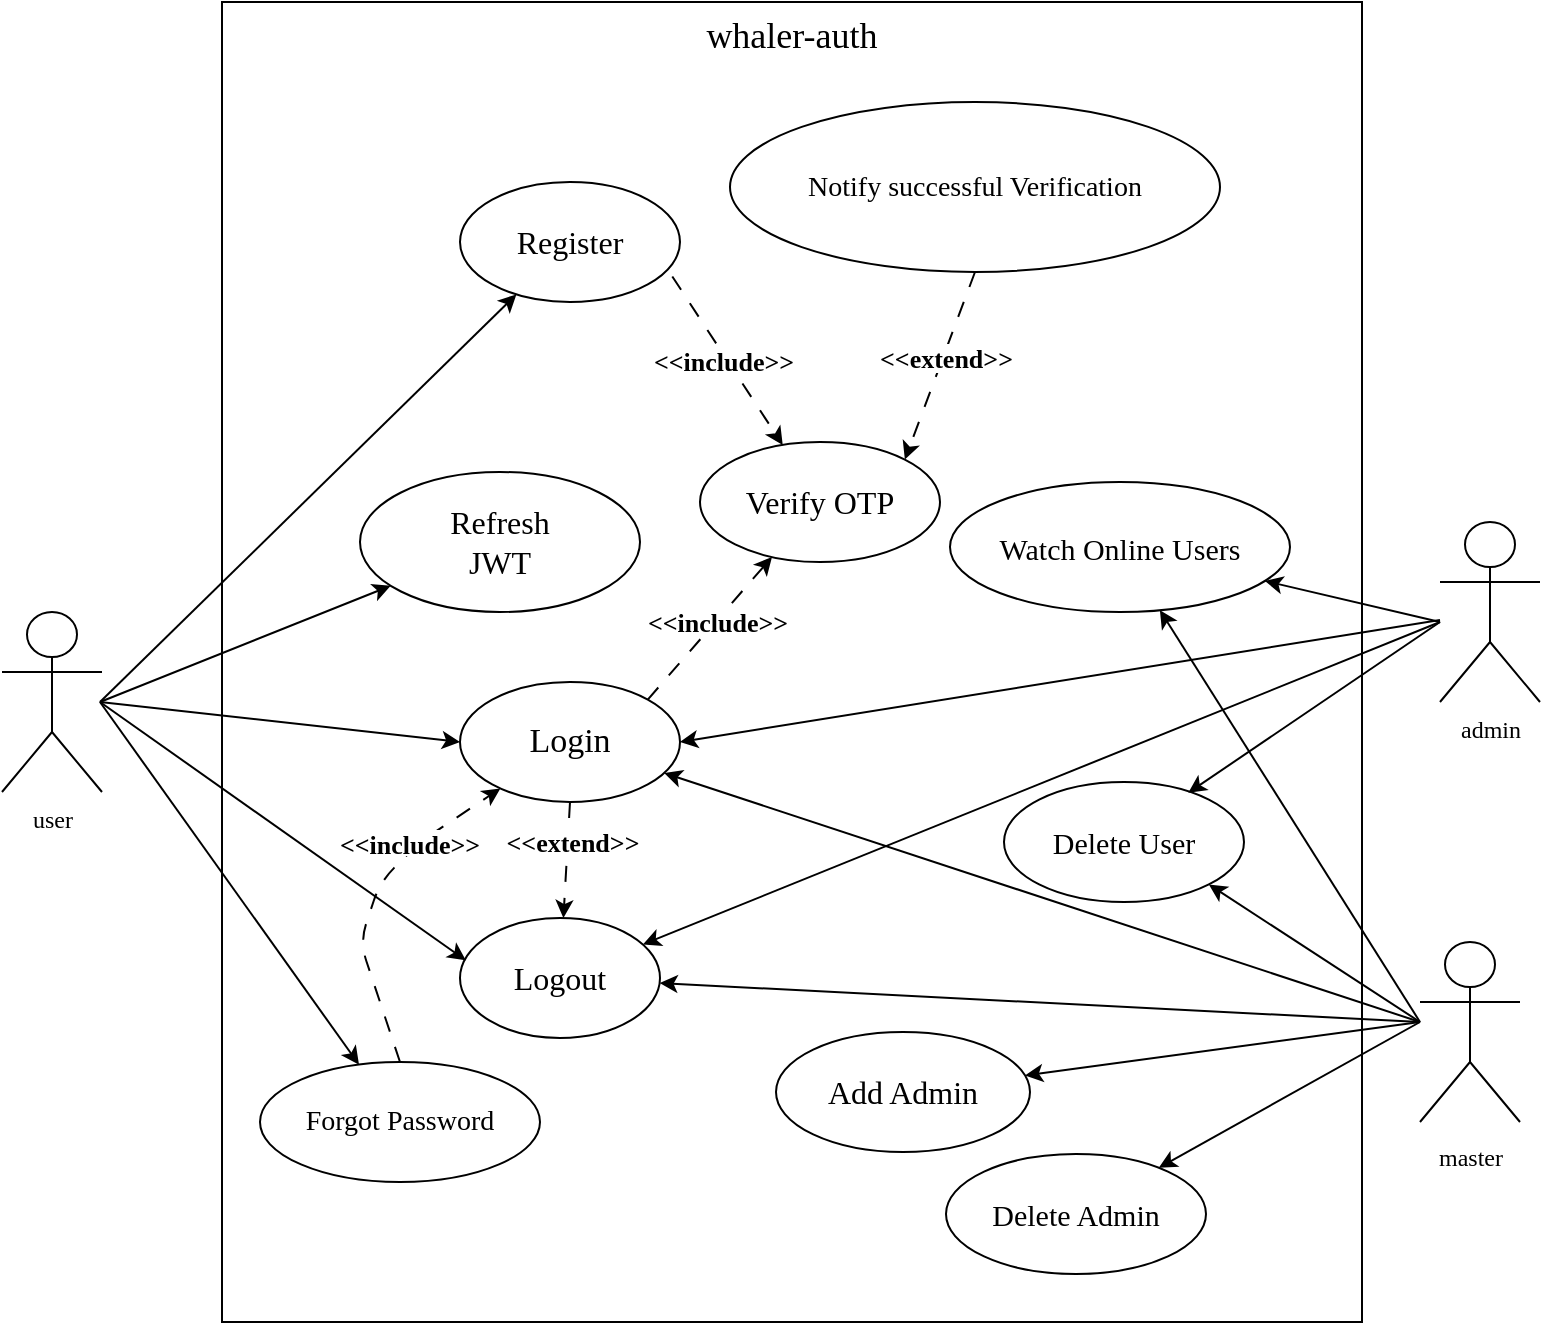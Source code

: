 <mxfile>
    <diagram id="z__zmrcmEBkHby5Mq3uI" name="Page-1">
        <mxGraphModel dx="914" dy="995" grid="1" gridSize="10" guides="1" tooltips="1" connect="1" arrows="1" fold="1" page="1" pageScale="1" pageWidth="850" pageHeight="1100" math="0" shadow="0">
            <root>
                <mxCell id="0"/>
                <mxCell id="1" parent="0"/>
                <mxCell id="28" value="&lt;div style=&quot;&quot;&gt;&lt;span style=&quot;background-color: initial;&quot;&gt;&lt;font style=&quot;font-size: 18px;&quot;&gt;whaler-auth&lt;/font&gt;&lt;/span&gt;&lt;/div&gt;" style="whiteSpace=wrap;html=1;verticalAlign=top;align=center;labelBorderColor=none;fontFamily=Times New Roman;fontSize=18;fontStyle=0" parent="1" vertex="1">
                    <mxGeometry x="141" y="200" width="570" height="660" as="geometry"/>
                </mxCell>
                <mxCell id="25" value="user" style="shape=umlActor;verticalLabelPosition=bottom;verticalAlign=top;html=1;outlineConnect=0;fontFamily=Comic Sans MS;" parent="1" vertex="1">
                    <mxGeometry x="31" y="505" width="50" height="90" as="geometry"/>
                </mxCell>
                <mxCell id="37" value="admin" style="shape=umlActor;verticalLabelPosition=bottom;verticalAlign=top;html=1;outlineConnect=0;fontFamily=Comic Sans MS;" parent="1" vertex="1">
                    <mxGeometry x="750" y="460" width="50" height="90" as="geometry"/>
                </mxCell>
                <mxCell id="42" value="&lt;font style=&quot;font-size: 16px;&quot;&gt;Register&lt;/font&gt;" style="ellipse;whiteSpace=wrap;html=1;fontFamily=Comic Sans MS;fontSize=16;" parent="1" vertex="1">
                    <mxGeometry x="260" y="290" width="110" height="60" as="geometry"/>
                </mxCell>
                <mxCell id="53" value="" style="endArrow=classic;html=1;labelBorderColor=none;fontFamily=Comic Sans MS;fontSize=18;" parent="1" target="42" edge="1">
                    <mxGeometry width="50" height="50" relative="1" as="geometry">
                        <mxPoint x="80" y="550" as="sourcePoint"/>
                        <mxPoint x="470" y="480" as="targetPoint"/>
                    </mxGeometry>
                </mxCell>
                <mxCell id="54" value="" style="endArrow=classic;html=1;labelBorderColor=none;fontFamily=Comic Sans MS;fontSize=18;entryX=0;entryY=0.5;entryDx=0;entryDy=0;" parent="1" target="56" edge="1">
                    <mxGeometry width="50" height="50" relative="1" as="geometry">
                        <mxPoint x="80" y="550" as="sourcePoint"/>
                        <mxPoint x="80" y="700" as="targetPoint"/>
                    </mxGeometry>
                </mxCell>
                <mxCell id="56" value="Login" style="ellipse;whiteSpace=wrap;html=1;labelBorderColor=none;fontFamily=Comic Sans MS;fontSize=17;" parent="1" vertex="1">
                    <mxGeometry x="260" y="540" width="110" height="60" as="geometry"/>
                </mxCell>
                <mxCell id="61" value="" style="endArrow=classic;html=1;labelBorderColor=none;fontFamily=Comic Sans MS;fontSize=18;targetPerimeterSpacing=0;entryX=1;entryY=0.5;entryDx=0;entryDy=0;" parent="1" source="37" target="56" edge="1">
                    <mxGeometry width="50" height="50" relative="1" as="geometry">
                        <mxPoint x="750" y="550" as="sourcePoint"/>
                        <mxPoint x="470" y="480" as="targetPoint"/>
                    </mxGeometry>
                </mxCell>
                <mxCell id="67" value="Logout" style="ellipse;whiteSpace=wrap;html=1;labelBorderColor=none;fontFamily=Comic Sans MS;fontSize=16;" parent="1" vertex="1">
                    <mxGeometry x="260" y="658" width="100" height="60" as="geometry"/>
                </mxCell>
                <mxCell id="74" value="" style="endArrow=classic;html=1;labelBorderColor=none;fontFamily=Comic Sans MS;fontSize=18;targetPerimeterSpacing=0;entryX=0.029;entryY=0.353;entryDx=0;entryDy=0;entryPerimeter=0;" parent="1" target="67" edge="1">
                    <mxGeometry width="50" height="50" relative="1" as="geometry">
                        <mxPoint x="80" y="550" as="sourcePoint"/>
                        <mxPoint x="470" y="490" as="targetPoint"/>
                    </mxGeometry>
                </mxCell>
                <mxCell id="75" value="" style="endArrow=classic;html=1;" parent="1" target="67" edge="1">
                    <mxGeometry width="50" height="50" relative="1" as="geometry">
                        <mxPoint x="750" y="510" as="sourcePoint"/>
                        <mxPoint x="420" y="420" as="targetPoint"/>
                    </mxGeometry>
                </mxCell>
                <mxCell id="76" value="&lt;font face=&quot;Comic Sans MS&quot; style=&quot;font-size: 16px;&quot;&gt;Verify OTP&lt;br style=&quot;font-size: 16px;&quot;&gt;&lt;/font&gt;" style="ellipse;whiteSpace=wrap;html=1;fontSize=16;" parent="1" vertex="1">
                    <mxGeometry x="380" y="420" width="120" height="60" as="geometry"/>
                </mxCell>
                <mxCell id="83" value="" style="endArrow=classic;html=1;dashed=1;dashPattern=8 8;fontFamily=Comic Sans MS;fontSize=18;exitX=0.965;exitY=0.787;exitDx=0;exitDy=0;exitPerimeter=0;" parent="1" source="42" target="76" edge="1">
                    <mxGeometry relative="1" as="geometry">
                        <mxPoint x="300" y="440" as="sourcePoint"/>
                        <mxPoint x="400" y="440" as="targetPoint"/>
                    </mxGeometry>
                </mxCell>
                <mxCell id="85" value="" style="endArrow=classic;html=1;dashed=1;dashPattern=8 8;fontFamily=Comic Sans MS;fontSize=18;exitX=1;exitY=0;exitDx=0;exitDy=0;" parent="1" source="56" target="76" edge="1">
                    <mxGeometry relative="1" as="geometry">
                        <mxPoint x="300" y="440" as="sourcePoint"/>
                        <mxPoint x="400" y="440" as="targetPoint"/>
                    </mxGeometry>
                </mxCell>
                <mxCell id="93" value="&lt;&lt;include&gt;&gt;" style="text;align=center;fontStyle=1;verticalAlign=middle;spacingLeft=3;spacingRight=3;strokeColor=none;rotatable=0;points=[[0,0.5],[1,0.5]];portConstraint=eastwest;labelBackgroundColor=default;labelBorderColor=none;fontFamily=Comic Sans MS;fontSize=13;fontColor=default;" parent="1" vertex="1">
                    <mxGeometry x="387" y="374" width="10" height="10" as="geometry"/>
                </mxCell>
                <mxCell id="96" value="&lt;&lt;include&gt;&gt;" style="text;align=center;fontStyle=1;verticalAlign=middle;spacingLeft=3;spacingRight=3;strokeColor=none;rotatable=0;points=[[0,0.5],[1,0.5]];portConstraint=eastwest;labelBackgroundColor=default;labelBorderColor=none;fontFamily=Comic Sans MS;fontSize=13;fontColor=default;" parent="1" vertex="1">
                    <mxGeometry x="384" y="509" width="10" as="geometry"/>
                </mxCell>
                <mxCell id="98" value="&lt;font style=&quot;font-size: 14px;&quot;&gt;Notify successful Verification&lt;br style=&quot;font-size: 14px;&quot;&gt;&lt;/font&gt;" style="ellipse;whiteSpace=wrap;html=1;labelBackgroundColor=default;labelBorderColor=none;fontFamily=Comic Sans MS;fontSize=14;fontColor=default;" parent="1" vertex="1">
                    <mxGeometry x="395" y="250" width="245" height="85" as="geometry"/>
                </mxCell>
                <mxCell id="99" value="" style="endArrow=classic;html=1;dashed=1;dashPattern=8 8;fontFamily=Comic Sans MS;fontSize=18;fontColor=default;entryX=1;entryY=0;entryDx=0;entryDy=0;exitX=0.5;exitY=1;exitDx=0;exitDy=0;" parent="1" source="98" target="76" edge="1">
                    <mxGeometry width="50" height="50" relative="1" as="geometry">
                        <mxPoint x="440" y="520" as="sourcePoint"/>
                        <mxPoint x="490" y="470" as="targetPoint"/>
                    </mxGeometry>
                </mxCell>
                <mxCell id="103" value="&lt;&lt;extend&gt;&gt;" style="text;align=center;fontStyle=1;verticalAlign=middle;spacingLeft=3;spacingRight=3;strokeColor=none;rotatable=0;points=[[0,0.5],[1,0.5]];portConstraint=eastwest;labelBackgroundColor=default;labelBorderColor=none;fontFamily=Comic Sans MS;fontSize=13;fontColor=default;" parent="1" vertex="1">
                    <mxGeometry x="503" y="377" as="geometry"/>
                </mxCell>
                <mxCell id="106" value="Refresh&lt;br&gt;JWT" style="ellipse;whiteSpace=wrap;html=1;labelBackgroundColor=default;labelBorderColor=none;fontFamily=Comic Sans MS;fontSize=16;fontColor=default;" parent="1" vertex="1">
                    <mxGeometry x="210" y="435" width="140" height="70" as="geometry"/>
                </mxCell>
                <mxCell id="107" value="" style="endArrow=classic;html=1;fontFamily=Comic Sans MS;fontSize=16;fontColor=default;" parent="1" target="106" edge="1">
                    <mxGeometry width="50" height="50" relative="1" as="geometry">
                        <mxPoint x="80" y="550" as="sourcePoint"/>
                        <mxPoint x="490" y="480" as="targetPoint"/>
                    </mxGeometry>
                </mxCell>
                <mxCell id="108" value="Add Admin" style="ellipse;whiteSpace=wrap;html=1;labelBackgroundColor=default;labelBorderColor=none;fontFamily=Comic Sans MS;fontSize=16;fontColor=default;" parent="1" vertex="1">
                    <mxGeometry x="418" y="715" width="127" height="60" as="geometry"/>
                </mxCell>
                <mxCell id="110" value="&lt;font style=&quot;font-size: 12px;&quot;&gt;master&lt;/font&gt;" style="shape=umlActor;verticalLabelPosition=bottom;verticalAlign=top;html=1;labelBackgroundColor=none;labelBorderColor=none;fontFamily=Comic Sans MS;fontSize=16;fontColor=default;" parent="1" vertex="1">
                    <mxGeometry x="740" y="670" width="50" height="90" as="geometry"/>
                </mxCell>
                <mxCell id="116" value="" style="endArrow=classic;html=1;fontFamily=Comic Sans MS;fontSize=12;fontColor=default;" parent="1" target="56" edge="1">
                    <mxGeometry width="50" height="50" relative="1" as="geometry">
                        <mxPoint x="740" y="710" as="sourcePoint"/>
                        <mxPoint x="470" y="480" as="targetPoint"/>
                    </mxGeometry>
                </mxCell>
                <mxCell id="117" value="" style="endArrow=classic;html=1;fontFamily=Comic Sans MS;fontSize=12;fontColor=default;" parent="1" target="67" edge="1">
                    <mxGeometry width="50" height="50" relative="1" as="geometry">
                        <mxPoint x="740" y="710" as="sourcePoint"/>
                        <mxPoint x="470" y="480" as="targetPoint"/>
                    </mxGeometry>
                </mxCell>
                <mxCell id="118" value="" style="endArrow=classic;html=1;fontFamily=Comic Sans MS;fontSize=12;fontColor=default;" parent="1" target="108" edge="1">
                    <mxGeometry width="50" height="50" relative="1" as="geometry">
                        <mxPoint x="740" y="710" as="sourcePoint"/>
                        <mxPoint x="470" y="480" as="targetPoint"/>
                    </mxGeometry>
                </mxCell>
                <mxCell id="119" value="&lt;font style=&quot;font-size: 15px;&quot;&gt;Delete Admin&lt;/font&gt;" style="ellipse;whiteSpace=wrap;html=1;labelBackgroundColor=default;labelBorderColor=none;fontFamily=Comic Sans MS;fontSize=12;fontColor=default;" parent="1" vertex="1">
                    <mxGeometry x="503" y="776" width="130" height="60" as="geometry"/>
                </mxCell>
                <mxCell id="120" value="" style="endArrow=classic;html=1;fontFamily=Comic Sans MS;fontSize=15;fontColor=default;" parent="1" target="119" edge="1">
                    <mxGeometry width="50" height="50" relative="1" as="geometry">
                        <mxPoint x="740" y="710" as="sourcePoint"/>
                        <mxPoint x="470" y="480" as="targetPoint"/>
                    </mxGeometry>
                </mxCell>
                <mxCell id="121" value="Delete User" style="ellipse;whiteSpace=wrap;html=1;labelBackgroundColor=default;labelBorderColor=none;fontFamily=Comic Sans MS;fontSize=15;fontColor=default;" parent="1" vertex="1">
                    <mxGeometry x="532" y="590" width="120" height="60" as="geometry"/>
                </mxCell>
                <mxCell id="123" value="" style="endArrow=classic;html=1;fontFamily=Comic Sans MS;fontSize=15;fontColor=default;entryX=1;entryY=1;entryDx=0;entryDy=0;" parent="1" target="121" edge="1">
                    <mxGeometry width="50" height="50" relative="1" as="geometry">
                        <mxPoint x="740" y="710" as="sourcePoint"/>
                        <mxPoint x="470" y="480" as="targetPoint"/>
                    </mxGeometry>
                </mxCell>
                <mxCell id="124" value="" style="endArrow=classic;html=1;fontFamily=Comic Sans MS;fontSize=15;fontColor=default;entryX=0.768;entryY=0.09;entryDx=0;entryDy=0;entryPerimeter=0;" parent="1" target="121" edge="1">
                    <mxGeometry width="50" height="50" relative="1" as="geometry">
                        <mxPoint x="750" y="510" as="sourcePoint"/>
                        <mxPoint x="470" y="480" as="targetPoint"/>
                    </mxGeometry>
                </mxCell>
                <mxCell id="127" value="Watch Online Users" style="ellipse;whiteSpace=wrap;html=1;labelBackgroundColor=default;labelBorderColor=none;fontFamily=Comic Sans MS;fontSize=15;fontColor=default;" parent="1" vertex="1">
                    <mxGeometry x="505" y="440" width="170" height="65" as="geometry"/>
                </mxCell>
                <mxCell id="128" value="" style="endArrow=classic;html=1;fontFamily=Comic Sans MS;fontSize=15;fontColor=default;" parent="1" target="127" edge="1">
                    <mxGeometry width="50" height="50" relative="1" as="geometry">
                        <mxPoint x="750" y="510" as="sourcePoint"/>
                        <mxPoint x="470" y="460" as="targetPoint"/>
                    </mxGeometry>
                </mxCell>
                <mxCell id="129" value="" style="endArrow=classic;html=1;fontFamily=Comic Sans MS;fontSize=15;fontColor=default;" parent="1" target="127" edge="1">
                    <mxGeometry width="50" height="50" relative="1" as="geometry">
                        <mxPoint x="740" y="710" as="sourcePoint"/>
                        <mxPoint x="470" y="460" as="targetPoint"/>
                    </mxGeometry>
                </mxCell>
                <mxCell id="131" value="&lt;font style=&quot;font-size: 14px;&quot; face=&quot;Comic Sans MS&quot;&gt;Forgot Password&lt;/font&gt;" style="ellipse;whiteSpace=wrap;html=1;" parent="1" vertex="1">
                    <mxGeometry x="160" y="730" width="140" height="60" as="geometry"/>
                </mxCell>
                <mxCell id="132" value="" style="endArrow=classic;html=1;fontFamily=Comic Sans MS;fontSize=14;" parent="1" target="131" edge="1">
                    <mxGeometry width="50" height="50" relative="1" as="geometry">
                        <mxPoint x="80" y="550" as="sourcePoint"/>
                        <mxPoint x="490" y="520" as="targetPoint"/>
                    </mxGeometry>
                </mxCell>
                <mxCell id="133" value="" style="endArrow=classic;html=1;fontFamily=Comic Sans MS;fontSize=14;dashed=1;dashPattern=8 8;exitX=0.5;exitY=1;exitDx=0;exitDy=0;" parent="1" source="56" target="67" edge="1">
                    <mxGeometry width="50" height="50" relative="1" as="geometry">
                        <mxPoint x="440" y="570" as="sourcePoint"/>
                        <mxPoint x="490" y="520" as="targetPoint"/>
                    </mxGeometry>
                </mxCell>
                <mxCell id="134" value="" style="endArrow=classic;html=1;dashed=1;dashPattern=8 8;fontFamily=Comic Sans MS;fontSize=14;exitX=0.5;exitY=0;exitDx=0;exitDy=0;" parent="1" source="131" target="56" edge="1">
                    <mxGeometry width="50" height="50" relative="1" as="geometry">
                        <mxPoint x="440" y="570" as="sourcePoint"/>
                        <mxPoint x="490" y="520" as="targetPoint"/>
                        <Array as="points">
                            <mxPoint x="220" y="700"/>
                            <mxPoint x="210" y="670"/>
                            <mxPoint x="220" y="640"/>
                            <mxPoint x="240" y="620"/>
                        </Array>
                    </mxGeometry>
                </mxCell>
                <mxCell id="138" value="&amp;lt;&amp;lt;include&amp;gt;&amp;gt;" style="text;html=1;strokeColor=none;fillColor=default;align=center;verticalAlign=middle;whiteSpace=wrap;rounded=0;fontFamily=Comic Sans MS;fontSize=13;fontStyle=1" parent="1" vertex="1">
                    <mxGeometry x="197" y="614" width="76" height="13" as="geometry"/>
                </mxCell>
                <mxCell id="139" value="&lt;&lt;extend&gt;&gt;" style="text;align=center;fontStyle=1;verticalAlign=middle;spacingLeft=3;spacingRight=3;strokeColor=none;rotatable=0;points=[[0,0.5],[1,0.5]];portConstraint=eastwest;labelBackgroundColor=default;labelBorderColor=none;fontFamily=Comic Sans MS;fontSize=13;fontColor=default;" vertex="1" parent="1">
                    <mxGeometry x="308" y="619" width="17" as="geometry"/>
                </mxCell>
            </root>
        </mxGraphModel>
    </diagram>
</mxfile>